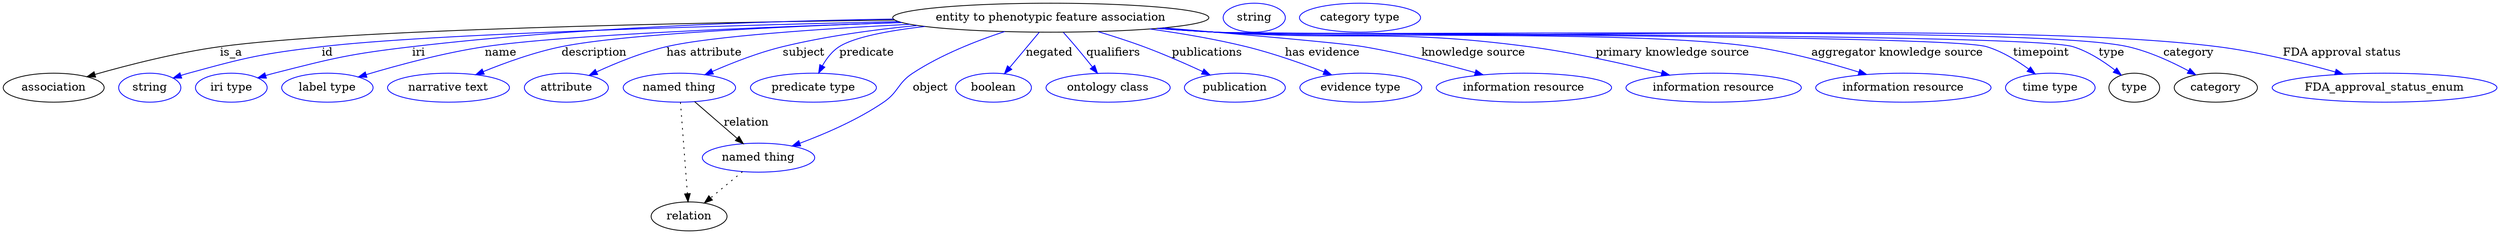 digraph {
	graph [bb="0,0,3085.5,283"];
	node [label="\N"];
	"entity to phenotypic feature association"	[height=0.5,
		label="entity to phenotypic feature association",
		pos="1295.4,265",
		width=5.4342];
	association	[height=0.5,
		pos="62.394,178",
		width=1.7332];
	"entity to phenotypic feature association" -> association	[label=is_a,
		lp="282.39,221.5",
		pos="e,103.74,191.68 1102.2,262.12 850.42,258.84 423.83,250.28 268.39,229 214.84,221.67 154.92,206.29 113.57,194.51"];
	id	[color=blue,
		height=0.5,
		label=string,
		pos="181.39,178",
		width=1.0652];
	"entity to phenotypic feature association" -> id	[color=blue,
		label=id,
		lp="401.39,221.5",
		pos="e,210.37,190.01 1106.8,260.19 884.14,255.07 527.21,244.76 394.39,229 320.13,220.19 301.49,215.87 229.39,196 226.28,195.14 223.08,\
194.18 219.88,193.17",
		style=solid];
	iri	[color=blue,
		height=0.5,
		label="iri type",
		pos="282.39,178",
		width=1.2277];
	"entity to phenotypic feature association" -> iri	[color=blue,
		label=iri,
		lp="514.39,221.5",
		pos="e,315.3,190.23 1100.6,263.27 940.53,260.78 708.09,252.81 506.39,229 429.53,219.93 410.38,215.19 335.39,196 332.02,195.14 328.54,\
194.18 325.05,193.17",
		style=solid];
	name	[color=blue,
		height=0.5,
		label="label type",
		pos="401.39,178",
		width=1.5707];
	"entity to phenotypic feature association" -> name	[color=blue,
		label=name,
		lp="616.39,221.5",
		pos="e,439.77,191.29 1111.1,258.95 938.03,253.44 691.83,243.45 596.39,229 545.53,221.3 488.7,205.93 449.57,194.25",
		style=solid];
	description	[color=blue,
		height=0.5,
		label="narrative text",
		pos="551.39,178",
		width=2.0943];
	"entity to phenotypic feature association" -> description	[color=blue,
		label=description,
		lp="730.89,221.5",
		pos="e,584.88,194.13 1110.2,259.1 962.45,254.11 767.77,244.81 690.39,229 657.27,222.23 621.41,209.18 594.41,198.11",
		style=solid];
	"has attribute"	[color=blue,
		height=0.5,
		label=attribute,
		pos="696.39,178",
		width=1.4443];
	"entity to phenotypic feature association" -> "has attribute"	[color=blue,
		label="has attribute",
		lp="867.39,221.5",
		pos="e,724.63,193.33 1121.1,256.78 1009.7,251.08 875.97,241.92 820.39,229 790.26,221.99 757.88,208.73 733.77,197.62",
		style=solid];
	subject	[color=blue,
		height=0.5,
		label="named thing",
		pos="836.39,178",
		width=1.9318];
	"entity to phenotypic feature association" -> subject	[color=blue,
		label=subject,
		lp="990.39,221.5",
		pos="e,867.98,194.08 1130.6,255.29 1077.1,250.16 1017.7,241.99 964.39,229 934.42,221.7 902.06,209.01 877.38,198.25",
		style=solid];
	predicate	[color=blue,
		height=0.5,
		label="predicate type",
		pos="1002.4,178",
		width=2.1665];
	"entity to phenotypic feature association" -> predicate	[color=blue,
		label=predicate,
		lp="1068.4,221.5",
		pos="e,1008.9,196.2 1140.1,254.06 1095.1,248.83 1053.1,240.92 1034.4,229 1025.5,223.33 1018.6,214.19 1013.5,205.27",
		style=solid];
	object	[color=blue,
		height=0.5,
		label="named thing",
		pos="934.39,91",
		width=1.9318];
	"entity to phenotypic feature association" -> object	[color=blue,
		label=object,
		lp="1147.4,178",
		pos="e,976.03,105.47 1238.6,247.72 1204.2,236.32 1160.3,219.01 1125.4,196 1106.5,183.54 1108.1,172.77 1089.4,160 1057.3,138.07 1017,120.64 \
985.5,108.92",
		style=solid];
	negated	[color=blue,
		height=0.5,
		label=boolean,
		pos="1225.4,178",
		width=1.2999];
	"entity to phenotypic feature association" -> negated	[color=blue,
		label=negated,
		lp="1294.4,221.5",
		pos="e,1238.8,195.31 1281.2,246.8 1270.9,234.23 1256.7,217.01 1245.2,203.08",
		style=solid];
	qualifiers	[color=blue,
		height=0.5,
		label="ontology class",
		pos="1366.4,178",
		width=2.1304];
	"entity to phenotypic feature association" -> qualifiers	[color=blue,
		label=qualifiers,
		lp="1373.9,221.5",
		pos="e,1353.7,195.93 1311.6,246.79 1316.8,241.2 1322.4,234.91 1327.4,229 1334.1,221.01 1341.3,212.07 1347.5,203.97",
		style=solid];
	publications	[color=blue,
		height=0.5,
		label=publication,
		pos="1523.4,178",
		width=1.7332];
	"entity to phenotypic feature association" -> publications	[color=blue,
		label=publications,
		lp="1490.4,221.5",
		pos="e,1492.9,193.86 1354.3,247.8 1372.7,242.31 1393.1,235.83 1411.4,229 1435.8,219.91 1462.4,208.1 1483.6,198.24",
		style=solid];
	"has evidence"	[color=blue,
		height=0.5,
		label="evidence type",
		pos="1679.4,178",
		width=2.0943];
	"entity to phenotypic feature association" -> "has evidence"	[color=blue,
		label="has evidence",
		lp="1632.9,221.5",
		pos="e,1643.5,193.96 1419,251.01 1457.5,245.67 1500,238.47 1538.4,229 1571,220.96 1606.5,208.31 1633.8,197.75",
		style=solid];
	"knowledge source"	[color=blue,
		height=0.5,
		label="information resource",
		pos="1881.4,178",
		width=3.015];
	"entity to phenotypic feature association" -> "knowledge source"	[color=blue,
		label="knowledge source",
		lp="1819.9,221.5",
		pos="e,1831,194.07 1435.8,252.42 1536.7,243.91 1659.1,233.14 1683.4,229 1730.1,221.05 1781.9,207.79 1820.9,196.92",
		style=solid];
	"primary knowledge source"	[color=blue,
		height=0.5,
		label="information resource",
		pos="2116.4,178",
		width=3.015];
	"entity to phenotypic feature association" -> "primary knowledge source"	[color=blue,
		label="primary knowledge source",
		lp="2066.4,221.5",
		pos="e,2062,193.65 1431.3,252.03 1454.3,250.2 1478,248.45 1500.4,247 1672.7,235.86 1717.2,251.57 1888.4,229 1944.4,221.62 2006.9,207.47 \
2052.3,196.1",
		style=solid];
	"aggregator knowledge source"	[color=blue,
		height=0.5,
		label="information resource",
		pos="2351.4,178",
		width=3.015];
	"entity to phenotypic feature association" -> "aggregator knowledge source"	[color=blue,
		label="aggregator knowledge source",
		lp="2344.9,221.5",
		pos="e,2306.2,194.37 1429,251.84 1452.8,249.98 1477.3,248.27 1500.4,247 1648,238.89 2019.1,250.34 2165.4,229 2210.2,222.47 2259.6,208.88 \
2296.2,197.51",
		style=solid];
	timepoint	[color=blue,
		height=0.5,
		label="time type",
		pos="2533.4,178",
		width=1.5346];
	"entity to phenotypic feature association" -> timepoint	[color=blue,
		label=timepoint,
		lp="2523.4,221.5",
		pos="e,2515,194.99 1428.2,251.74 1452.2,249.88 1477,248.19 1500.4,247 1553.4,244.31 2404.6,244.4 2455.4,229 2474,223.36 2492.4,211.89 \
2506.7,201.36",
		style=solid];
	type	[height=0.5,
		pos="2637.4,178",
		width=0.86659];
	"entity to phenotypic feature association" -> type	[color=blue,
		label=type,
		lp="2610.4,221.5",
		pos="e,2621.6,193.54 1427.9,251.73 1452,249.86 1476.9,248.17 1500.4,247 1559.3,244.06 2506.1,246.58 2562.4,229 2581.2,223.13 2599.6,210.95 \
2613.5,200.07",
		style=solid];
	category	[height=0.5,
		pos="2738.4,178",
		width=1.4263];
	"entity to phenotypic feature association" -> category	[color=blue,
		label=category,
		lp="2705.9,221.5",
		pos="e,2713.7,194.07 1427.6,251.73 1451.8,249.86 1476.9,248.16 1500.4,247 1625.8,240.81 2508,256.99 2630.4,229 2656.6,223.01 2684.1,210.2 \
2704.7,199.04",
		style=solid];
	"FDA approval status"	[color=blue,
		height=0.5,
		label=FDA_approval_status_enum,
		pos="2946.4,178",
		width=3.8635];
	"entity to phenotypic feature association" -> "FDA approval status"	[color=blue,
		label="FDA approval status",
		lp="2894.9,221.5",
		pos="e,2895.6,194.77 1427.6,251.7 1451.8,249.83 1476.9,248.15 1500.4,247 1775.9,233.6 2467.8,263.9 2741.4,229 2790.7,222.71 2845.4,209.02 \
2885.9,197.55",
		style=solid];
	subject -> object	[label=relation,
		lp="919.39,134.5",
		pos="e,915.56,108.34 855.29,160.61 870.2,147.68 891.19,129.47 907.8,115.07"];
	relation	[height=0.5,
		pos="848.39,18",
		width=1.2999];
	subject -> relation	[pos="e,847.09,36.188 837.7,159.79 839.78,132.48 843.84,78.994 846.31,46.38",
		style=dotted];
	object -> relation	[pos="e,867.35,34.647 914.45,73.533 902.81,63.922 887.97,51.669 875.3,41.213",
		style=dotted];
	association_type	[color=blue,
		height=0.5,
		label=string,
		pos="1547.4,265",
		width=1.0652];
	association_category	[color=blue,
		height=0.5,
		label="category type",
		pos="1678.4,265",
		width=2.0762];
}
